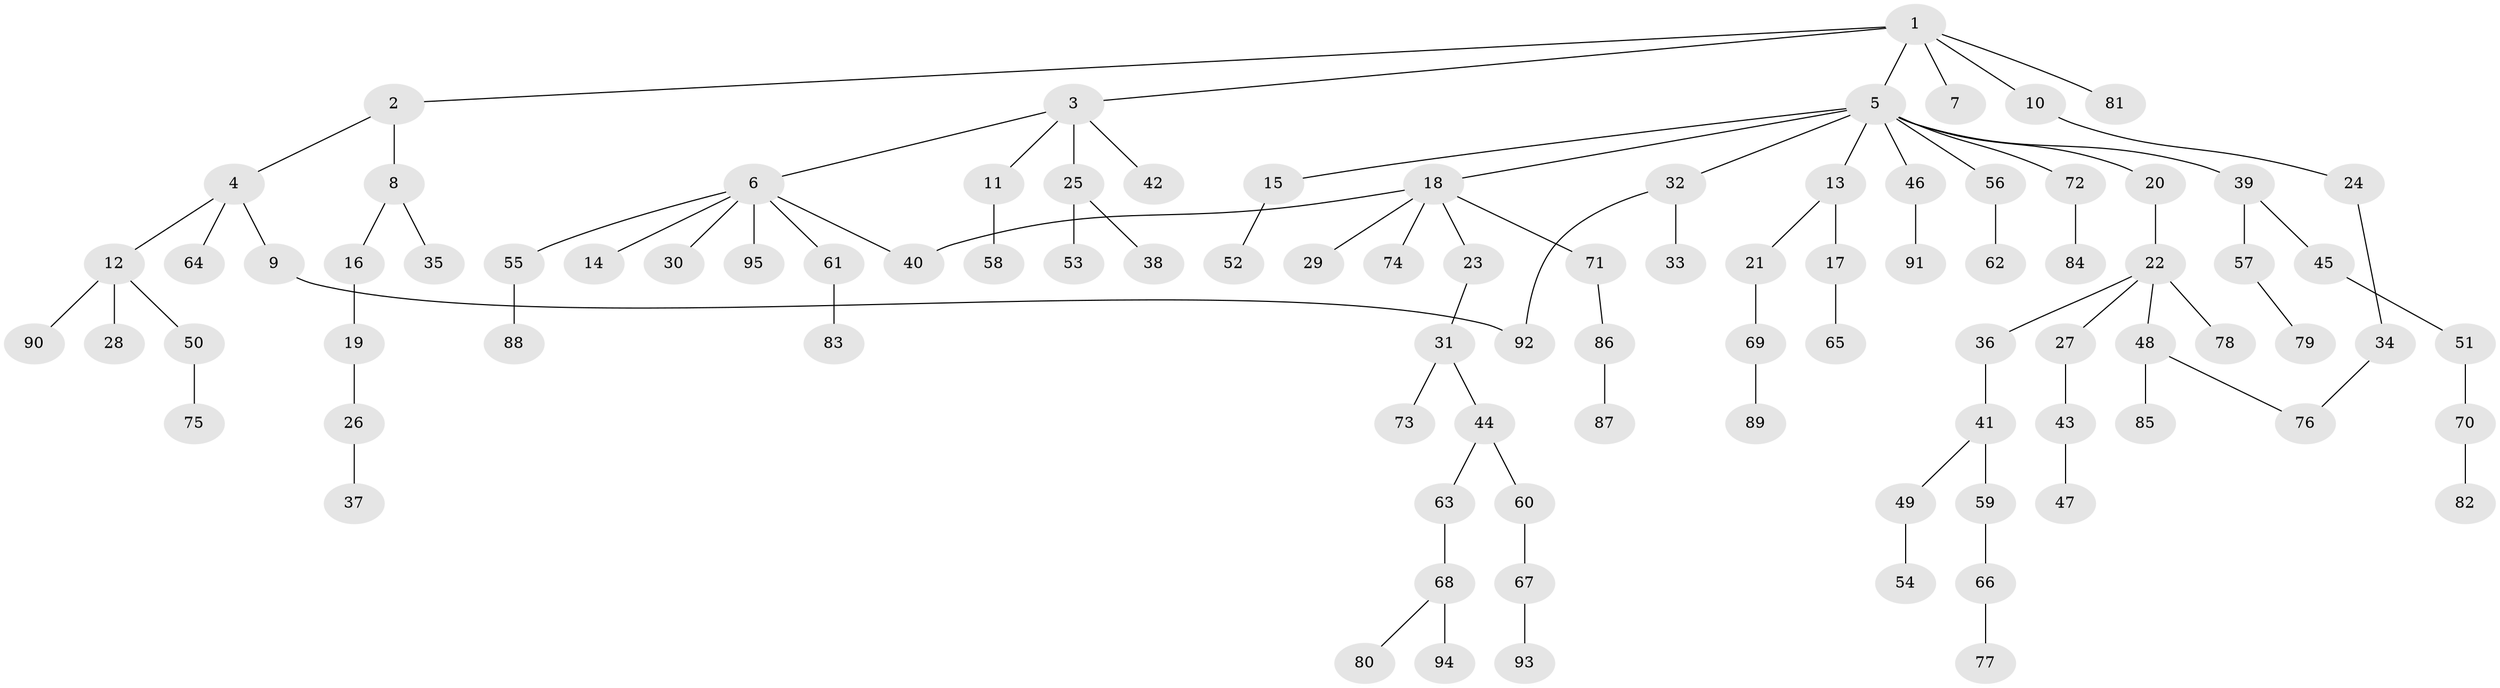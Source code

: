 // Generated by graph-tools (version 1.1) at 2025/34/03/09/25 02:34:06]
// undirected, 95 vertices, 97 edges
graph export_dot {
graph [start="1"]
  node [color=gray90,style=filled];
  1;
  2;
  3;
  4;
  5;
  6;
  7;
  8;
  9;
  10;
  11;
  12;
  13;
  14;
  15;
  16;
  17;
  18;
  19;
  20;
  21;
  22;
  23;
  24;
  25;
  26;
  27;
  28;
  29;
  30;
  31;
  32;
  33;
  34;
  35;
  36;
  37;
  38;
  39;
  40;
  41;
  42;
  43;
  44;
  45;
  46;
  47;
  48;
  49;
  50;
  51;
  52;
  53;
  54;
  55;
  56;
  57;
  58;
  59;
  60;
  61;
  62;
  63;
  64;
  65;
  66;
  67;
  68;
  69;
  70;
  71;
  72;
  73;
  74;
  75;
  76;
  77;
  78;
  79;
  80;
  81;
  82;
  83;
  84;
  85;
  86;
  87;
  88;
  89;
  90;
  91;
  92;
  93;
  94;
  95;
  1 -- 2;
  1 -- 3;
  1 -- 5;
  1 -- 7;
  1 -- 10;
  1 -- 81;
  2 -- 4;
  2 -- 8;
  3 -- 6;
  3 -- 11;
  3 -- 25;
  3 -- 42;
  4 -- 9;
  4 -- 12;
  4 -- 64;
  5 -- 13;
  5 -- 15;
  5 -- 18;
  5 -- 20;
  5 -- 32;
  5 -- 39;
  5 -- 46;
  5 -- 56;
  5 -- 72;
  6 -- 14;
  6 -- 30;
  6 -- 55;
  6 -- 61;
  6 -- 95;
  6 -- 40;
  8 -- 16;
  8 -- 35;
  9 -- 92;
  10 -- 24;
  11 -- 58;
  12 -- 28;
  12 -- 50;
  12 -- 90;
  13 -- 17;
  13 -- 21;
  15 -- 52;
  16 -- 19;
  17 -- 65;
  18 -- 23;
  18 -- 29;
  18 -- 40;
  18 -- 71;
  18 -- 74;
  19 -- 26;
  20 -- 22;
  21 -- 69;
  22 -- 27;
  22 -- 36;
  22 -- 48;
  22 -- 78;
  23 -- 31;
  24 -- 34;
  25 -- 38;
  25 -- 53;
  26 -- 37;
  27 -- 43;
  31 -- 44;
  31 -- 73;
  32 -- 33;
  32 -- 92;
  34 -- 76;
  36 -- 41;
  39 -- 45;
  39 -- 57;
  41 -- 49;
  41 -- 59;
  43 -- 47;
  44 -- 60;
  44 -- 63;
  45 -- 51;
  46 -- 91;
  48 -- 85;
  48 -- 76;
  49 -- 54;
  50 -- 75;
  51 -- 70;
  55 -- 88;
  56 -- 62;
  57 -- 79;
  59 -- 66;
  60 -- 67;
  61 -- 83;
  63 -- 68;
  66 -- 77;
  67 -- 93;
  68 -- 80;
  68 -- 94;
  69 -- 89;
  70 -- 82;
  71 -- 86;
  72 -- 84;
  86 -- 87;
}
